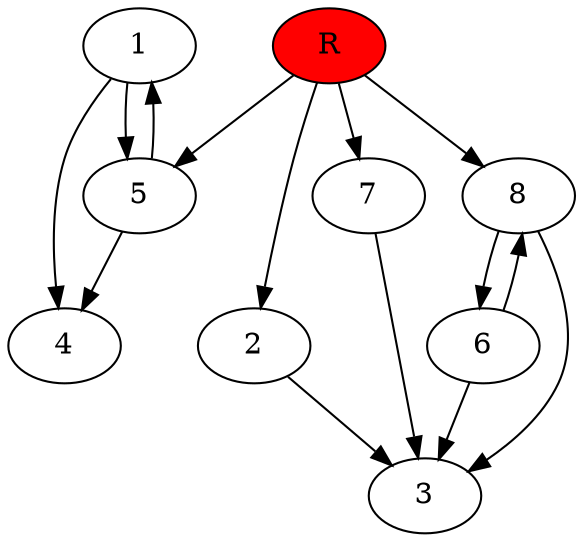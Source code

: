 digraph prb33419 {
	1
	2
	3
	4
	5
	6
	7
	8
	R [fillcolor="#ff0000" style=filled]
	1 -> 4
	1 -> 5
	2 -> 3
	5 -> 1
	5 -> 4
	6 -> 3
	6 -> 8
	7 -> 3
	8 -> 3
	8 -> 6
	R -> 2
	R -> 5
	R -> 7
	R -> 8
}
